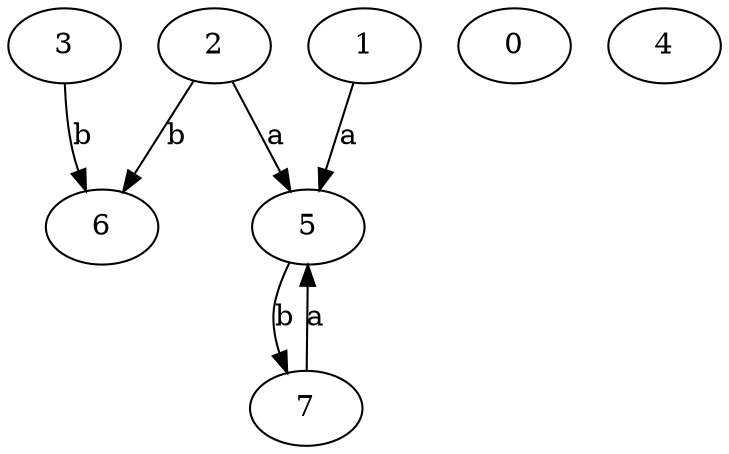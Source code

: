 strict digraph  {
3;
0;
4;
1;
2;
5;
6;
7;
3 -> 6  [label=b];
1 -> 5  [label=a];
2 -> 5  [label=a];
2 -> 6  [label=b];
5 -> 7  [label=b];
7 -> 5  [label=a];
}

